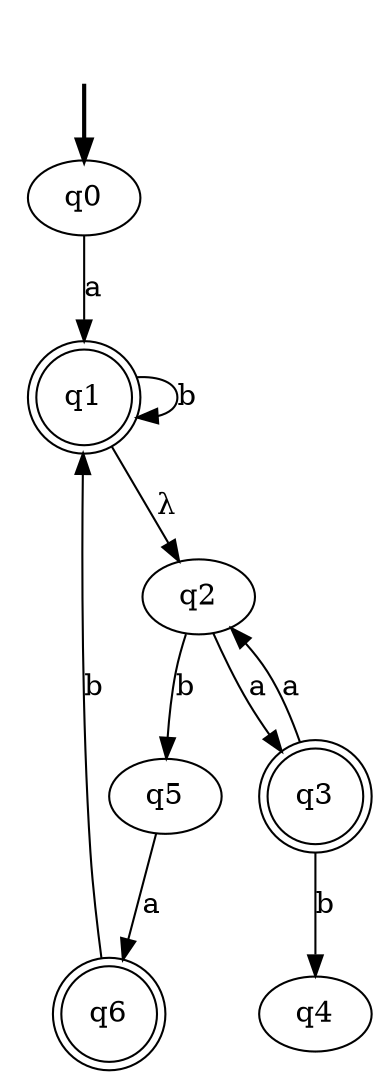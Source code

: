 digraph {
	fake0 [style=invisible]
	q4
	q6 [shape=doublecircle]
	q0 [root=true]
	q2
	q5
	q3 [shape=doublecircle]
	q1 [shape=doublecircle]
	fake0 -> q0 [style=bold]
	q0 -> q1 [label=a]
	q1 -> q1 [label=b]
	q1 -> q2 [label="λ"]
	q2 -> q3 [label=a]
	q2 -> q5 [label=b]
	q3 -> q2 [label=a]
	q3 -> q4 [label=b]
	q5 -> q6 [label=a]
	q6 -> q1 [label=b]
}
